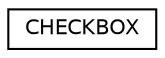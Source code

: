 digraph "Graphical Class Hierarchy"
{
  edge [fontname="Helvetica",fontsize="10",labelfontname="Helvetica",labelfontsize="10"];
  node [fontname="Helvetica",fontsize="10",shape=record];
  rankdir="LR";
  Node1 [label="CHECKBOX",height=0.2,width=0.4,color="black", fillcolor="white", style="filled",URL="$struct_c_h_e_c_k_b_o_x.html"];
}
